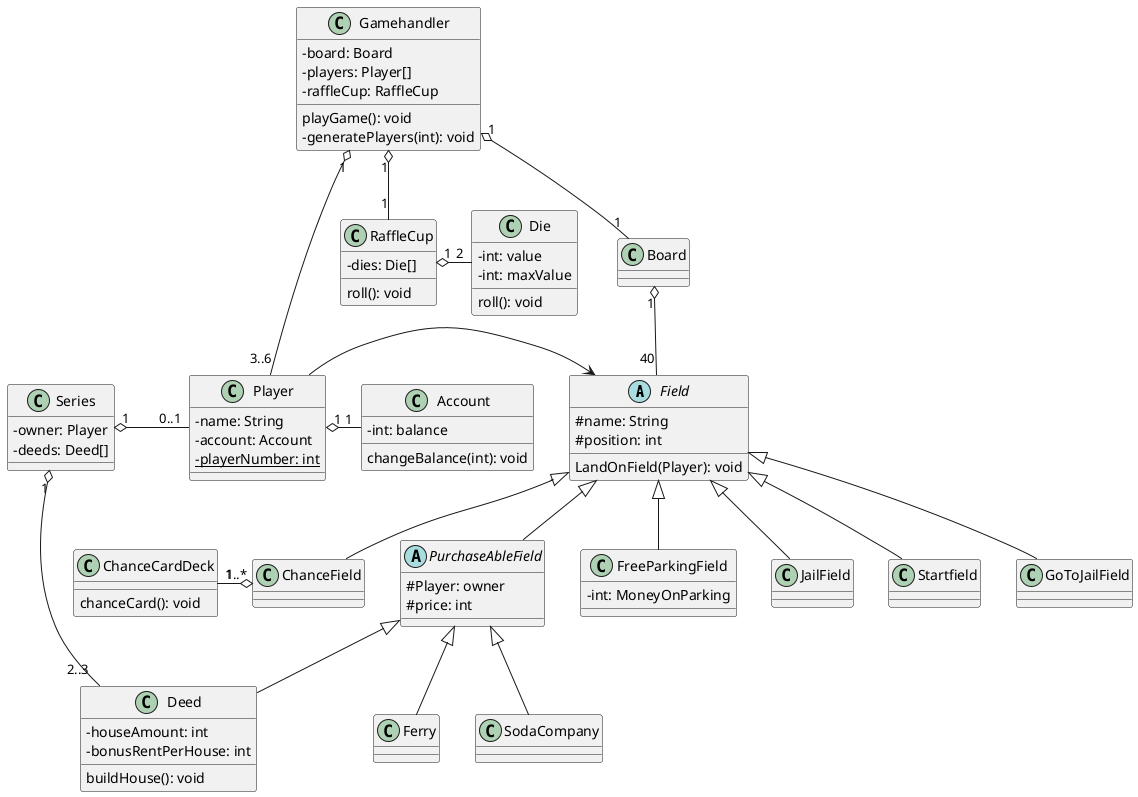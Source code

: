 @startuml
'https://plantuml.com/class-diagram

skinparam classAttributeIconSize 0

abstract class Field{
#name: String
#position: int
LandOnField(Player): void
}
abstract class PurchaseAbleField
{
#Player: owner
#price: int
}
class Deed{
-houseAmount: int
-bonusRentPerHouse: int
buildHouse(): void
}
class Ferry{

}
class Series{
-owner: Player
-deeds: Deed[]
}
class ChanceField{
}
class SodaCompany{
}
class FreeParkingField{
-int: MoneyOnParking
}
class Board{
}
class JailField
class Startfield
class Account{
-int: balance
changeBalance(int): void
}
class Player{
-name: String
-account: Account
-{static} playerNumber: int
}
class Gamehandler{
-board: Board
-players: Player[]
-raffleCup: RaffleCup
playGame(): void
-generatePlayers(int): void
}
class Die{
-int: value
-int: maxValue
roll(): void
}
class RaffleCup{
-dies: Die[]
roll(): void

}
class ChanceCardDeck{
chanceCard(): void
}
class GoToJailField{
}
Series "1" o- "0..1" Player

Series "1" o- "2..3" Deed
Player -> Field
ChanceCardDeck "1" -o "1..*" ChanceField
RaffleCup "1" o- "2" Die
Gamehandler "1" o-- "1" RaffleCup
Gamehandler "1" o-- "1" Board
Gamehandler"1" o-- "3..6"Player
Player "1" o- "1" Account
Field<|--Startfield
Field<|--JailField
Field<|--GoToJailField
Board "1" o-- "   40" Field
Field<|--FreeParkingField
PurchaseAbleField<|--SodaCompany
PurchaseAbleField<|--Ferry
Field<|--PurchaseAbleField
PurchaseAbleField <|-- Deed
Field<|--ChanceField




@enduml
